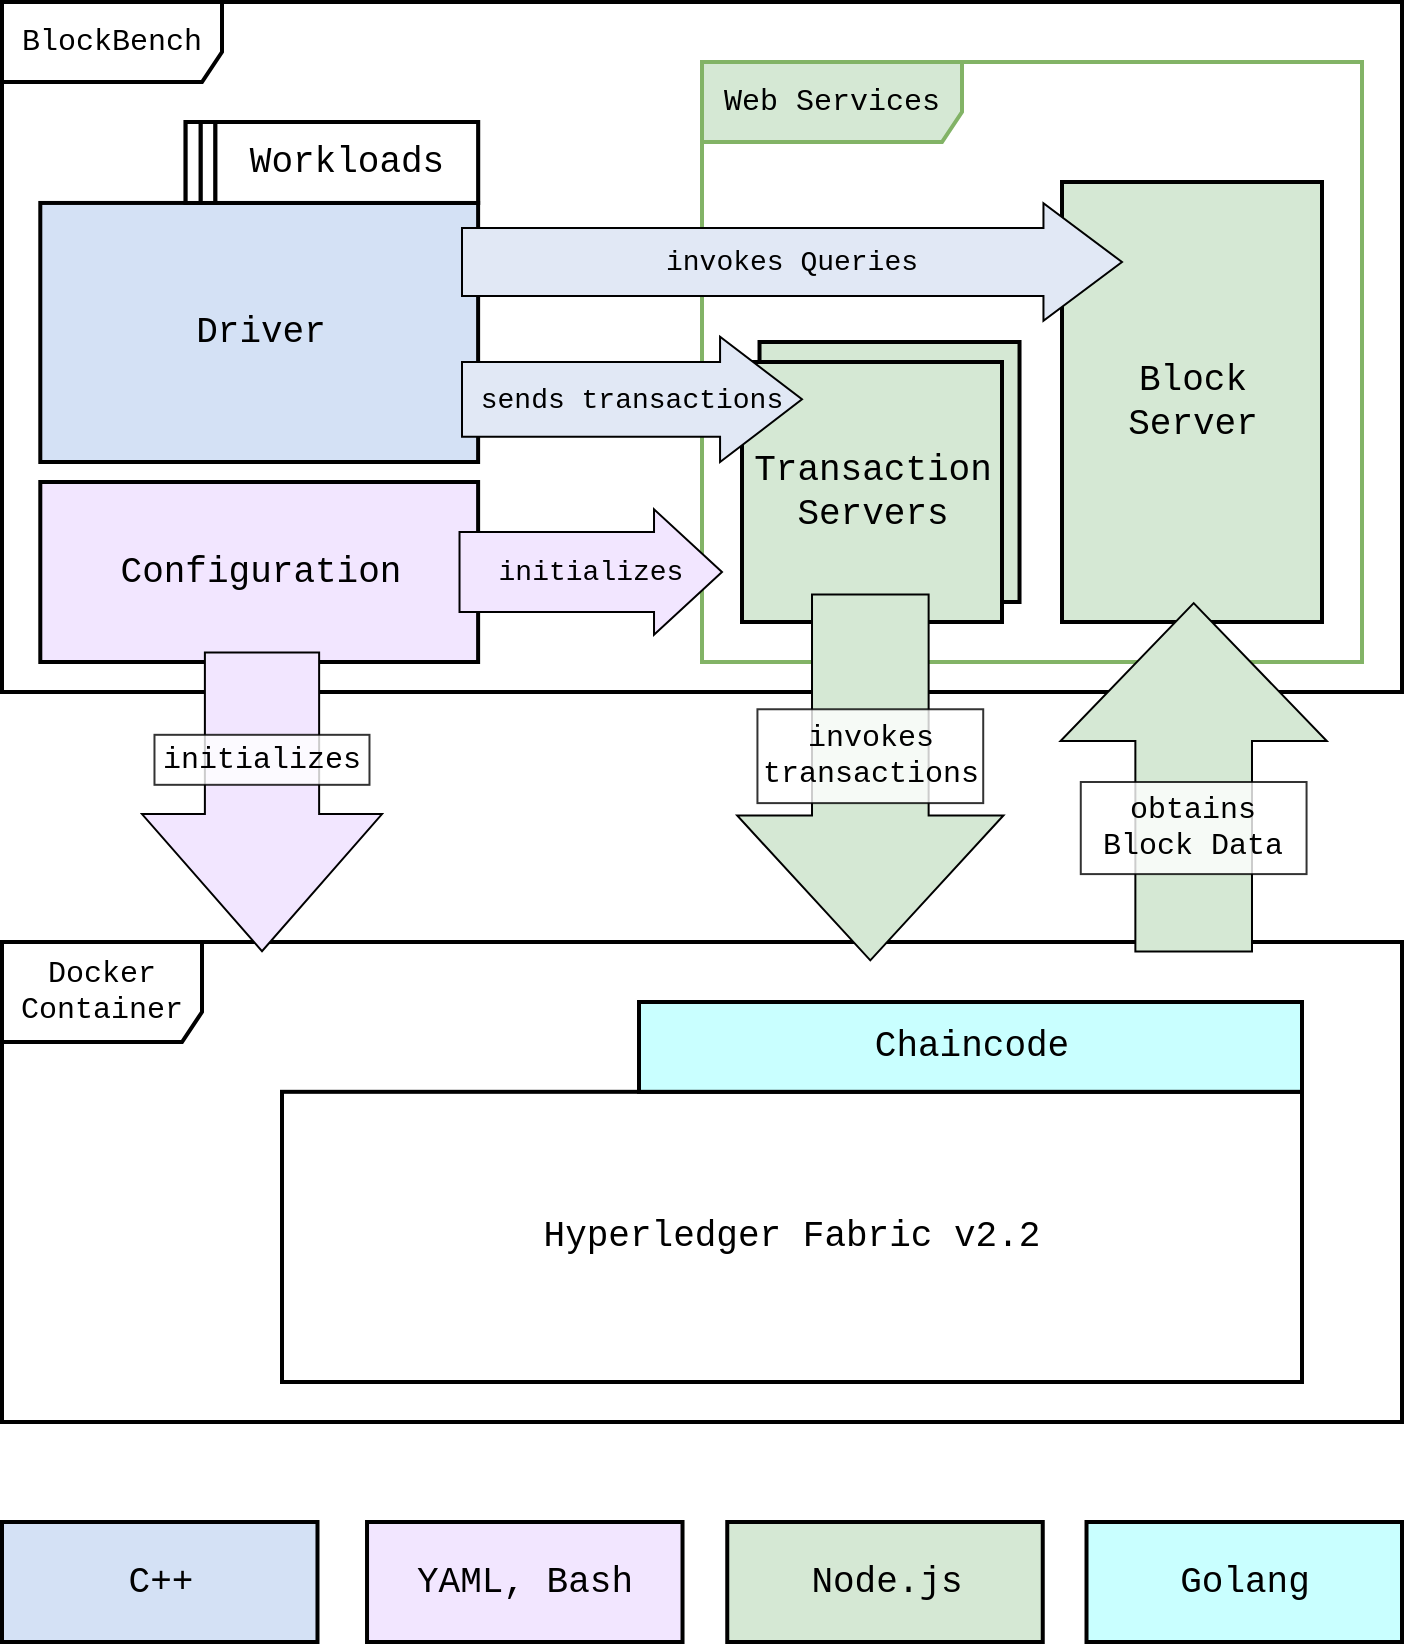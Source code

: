 <mxfile version="13.6.5" type="github">
  <diagram id="MCUedYCyf14W8jVJYuF2" name="Page-1">
    <mxGraphModel dx="1422" dy="803" grid="1" gridSize="10" guides="1" tooltips="1" connect="1" arrows="1" fold="1" page="1" pageScale="1" pageWidth="850" pageHeight="1100" math="0" shadow="0">
      <root>
        <mxCell id="0" />
        <mxCell id="1" parent="0" />
        <mxCell id="SL-674wUfNVV9EcTPCt0-19" value="BlockBench" style="shape=umlFrame;whiteSpace=wrap;html=1;width=110;height=40;strokeWidth=2;fontFamily=Courier New;fontSize=15;" parent="1" vertex="1">
          <mxGeometry x="40" y="30" width="700" height="345" as="geometry" />
        </mxCell>
        <mxCell id="SL-674wUfNVV9EcTPCt0-37" value="Web Services" style="shape=umlFrame;whiteSpace=wrap;html=1;width=130;height=40;strokeWidth=2;fontFamily=Courier New;fontSize=15;fillColor=#d5e8d4;strokeColor=#82b366;" parent="1" vertex="1">
          <mxGeometry x="390" y="60" width="330" height="300" as="geometry" />
        </mxCell>
        <mxCell id="SL-674wUfNVV9EcTPCt0-52" value="" style="html=1;strokeWidth=2;fontFamily=Courier New;fontSize=18;rounded=0;fillColor=#d5e8d4;" parent="1" vertex="1">
          <mxGeometry x="418.76" y="200" width="130" height="130" as="geometry" />
        </mxCell>
        <mxCell id="SL-674wUfNVV9EcTPCt0-21" value="&lt;div style=&quot;font-size: 18px&quot;&gt;Transaction&lt;/div&gt;&lt;div style=&quot;font-size: 18px&quot;&gt;Servers&lt;br style=&quot;font-size: 18px&quot;&gt;&lt;/div&gt;" style="html=1;strokeWidth=2;fontFamily=Courier New;fontSize=18;rounded=0;fillColor=#d5e8d4;" parent="1" vertex="1">
          <mxGeometry x="410" y="210" width="130" height="130" as="geometry" />
        </mxCell>
        <mxCell id="SL-674wUfNVV9EcTPCt0-18" value="Docker Container" style="shape=umlFrame;whiteSpace=wrap;html=1;width=100;height=50;strokeWidth=2;fontFamily=Courier New;fontSize=15;" parent="1" vertex="1">
          <mxGeometry x="40" y="500" width="700" height="240" as="geometry" />
        </mxCell>
        <mxCell id="SL-674wUfNVV9EcTPCt0-20" value="Configuration" style="html=1;strokeWidth=2;fontFamily=Courier New;fontSize=18;rounded=0;fillColor=#F2E6FF;" parent="1" vertex="1">
          <mxGeometry x="59.15" y="270" width="218.91" height="90" as="geometry" />
        </mxCell>
        <mxCell id="SL-674wUfNVV9EcTPCt0-22" value="" style="group" parent="1" vertex="1" connectable="0">
          <mxGeometry x="180" y="530" width="510" height="190" as="geometry" />
        </mxCell>
        <mxCell id="SL-674wUfNVV9EcTPCt0-23" value="Hyperledger Fabric v2.2" style="rounded=0;whiteSpace=wrap;html=1;strokeWidth=2;fontFamily=Courier New;fontSize=18;" parent="SL-674wUfNVV9EcTPCt0-22" vertex="1">
          <mxGeometry y="44.909" width="510.0" height="145.091" as="geometry" />
        </mxCell>
        <mxCell id="SL-674wUfNVV9EcTPCt0-24" value="Chaincode" style="rounded=0;whiteSpace=wrap;html=1;strokeWidth=2;fontFamily=Courier New;fontSize=18;fillColor=#C9FFFF;" parent="SL-674wUfNVV9EcTPCt0-22" vertex="1">
          <mxGeometry x="178.5" width="331.5" height="44.909" as="geometry" />
        </mxCell>
        <mxCell id="SL-674wUfNVV9EcTPCt0-29" value="" style="html=1;strokeWidth=1;fontFamily=Courier New;fontSize=18;" parent="1" vertex="1">
          <mxGeometry x="225.12" y="150" width="7.44" height="39.38" as="geometry" />
        </mxCell>
        <mxCell id="SL-674wUfNVV9EcTPCt0-35" value="" style="group;" parent="1" vertex="1" connectable="0">
          <mxGeometry x="410" y="309.59" width="155.62" height="195" as="geometry" />
        </mxCell>
        <mxCell id="SL-674wUfNVV9EcTPCt0-27" value="" style="shape=singleArrow;whiteSpace=wrap;html=1;arrowWidth=0.438;arrowSize=0.396;rotation=90;strokeWidth=1;fontFamily=Courier New;fontSize=18;fillColor=#D5E8D4;" parent="SL-674wUfNVV9EcTPCt0-35" vertex="1">
          <mxGeometry x="-27.3" y="41.57" width="182.92" height="133.13" as="geometry" />
        </mxCell>
        <mxCell id="SL-674wUfNVV9EcTPCt0-28" value="invokes transactions " style="rounded=0;whiteSpace=wrap;html=1;sketch=0;strokeWidth=1;gradientColor=none;fontFamily=Courier New;fontSize=15;opacity=80;" parent="SL-674wUfNVV9EcTPCt0-35" vertex="1">
          <mxGeometry x="7.72" y="74.04" width="112.89" height="46.93" as="geometry" />
        </mxCell>
        <mxCell id="SL-674wUfNVV9EcTPCt0-36" value="&lt;div style=&quot;font-size: 18px&quot;&gt;Block&lt;br&gt;&lt;/div&gt;&lt;div style=&quot;font-size: 18px&quot;&gt;Server&lt;br style=&quot;font-size: 18px&quot;&gt;&lt;/div&gt;" style="html=1;strokeWidth=2;fontFamily=Courier New;fontSize=18;rounded=0;fillColor=#D5E8D4;" parent="1" vertex="1">
          <mxGeometry x="570" y="120" width="130" height="220" as="geometry" />
        </mxCell>
        <mxCell id="SL-674wUfNVV9EcTPCt0-43" value="" style="group;rotation=-180;" parent="1" vertex="1" connectable="0">
          <mxGeometry x="548.76" y="326.05" width="151.24" height="195" as="geometry" />
        </mxCell>
        <mxCell id="SL-674wUfNVV9EcTPCt0-44" value="" style="shape=singleArrow;whiteSpace=wrap;html=1;arrowWidth=0.438;arrowSize=0.396;rotation=-90;strokeWidth=1;fontFamily=Courier New;fontSize=18;fillColor=#D5E8D4;" parent="SL-674wUfNVV9EcTPCt0-43" vertex="1">
          <mxGeometry y="25" width="174.16" height="133.13" as="geometry" />
        </mxCell>
        <mxCell id="SL-674wUfNVV9EcTPCt0-41" value="obtains Block Data" style="rounded=0;whiteSpace=wrap;html=1;sketch=0;strokeWidth=1;gradientColor=none;fontFamily=Courier New;fontSize=15;opacity=80;" parent="SL-674wUfNVV9EcTPCt0-43" vertex="1">
          <mxGeometry x="30.63" y="93.95" width="112.89" height="46.05" as="geometry" />
        </mxCell>
        <mxCell id="SL-674wUfNVV9EcTPCt0-49" value="" style="group;strokeWidth=2;" parent="1" vertex="1" connectable="0">
          <mxGeometry x="59.15" y="100" width="270" height="166.4" as="geometry" />
        </mxCell>
        <mxCell id="SL-674wUfNVV9EcTPCt0-31" value="Driver" style="html=1;strokeWidth=2;fontFamily=Courier New;fontSize=18;fillColor=#D4E1F5;" parent="SL-674wUfNVV9EcTPCt0-49" vertex="1">
          <mxGeometry y="30.476" width="218.91" height="129.524" as="geometry" />
        </mxCell>
        <mxCell id="SL-674wUfNVV9EcTPCt0-50" value="" style="group;strokeWidth=2;strokeColor=#000000;" parent="SL-674wUfNVV9EcTPCt0-49" vertex="1" connectable="0">
          <mxGeometry x="72.68" y="-10" width="146.23" height="40.484" as="geometry" />
        </mxCell>
        <mxCell id="SL-674wUfNVV9EcTPCt0-38" value="" style="html=1;strokeWidth=2;fontFamily=Courier New;fontSize=18;" parent="SL-674wUfNVV9EcTPCt0-50" vertex="1">
          <mxGeometry x="7.44" width="7.44" height="40.484" as="geometry" />
        </mxCell>
        <mxCell id="SL-674wUfNVV9EcTPCt0-32" value="Workloads" style="html=1;strokeWidth=2;fontFamily=Courier New;fontSize=18;" parent="SL-674wUfNVV9EcTPCt0-50" vertex="1">
          <mxGeometry x="14.884" width="131.346" height="40.479" as="geometry" />
        </mxCell>
        <mxCell id="SL-674wUfNVV9EcTPCt0-33" value="" style="html=1;strokeWidth=2;fontFamily=Courier New;fontSize=18;" parent="SL-674wUfNVV9EcTPCt0-50" vertex="1">
          <mxGeometry width="7.44" height="40.484" as="geometry" />
        </mxCell>
        <mxCell id="SL-674wUfNVV9EcTPCt0-48" value="&lt;div&gt;invokes Queries&lt;br&gt;&lt;/div&gt;" style="shape=singleArrow;whiteSpace=wrap;html=1;arrowWidth=0.579;arrowSize=0.119;strokeWidth=1;fontFamily=Courier New;fontSize=14;align=center;fillColor=#E1E8F5;" parent="1" vertex="1">
          <mxGeometry x="270" y="130.63" width="330" height="58.75" as="geometry" />
        </mxCell>
        <mxCell id="SL-674wUfNVV9EcTPCt0-54" value="" style="group" parent="1" vertex="1" connectable="0">
          <mxGeometry x="110.005" y="355.225" width="120.0" height="149.37" as="geometry" />
        </mxCell>
        <mxCell id="SL-674wUfNVV9EcTPCt0-25" value="" style="shape=singleArrow;whiteSpace=wrap;html=1;arrowWidth=0.476;arrowSize=0.459;rotation=90;strokeWidth=1;fontFamily=Courier New;fontSize=18;fillColor=#F2E6FF;" parent="SL-674wUfNVV9EcTPCt0-54" vertex="1">
          <mxGeometry x="-14.685" y="14.685" width="149.37" height="120" as="geometry" />
        </mxCell>
        <mxCell id="SL-674wUfNVV9EcTPCt0-26" value="initializes" style="rounded=0;whiteSpace=wrap;html=1;sketch=0;strokeWidth=1;gradientColor=none;fontFamily=Courier New;fontSize=15;opacity=80;" parent="SL-674wUfNVV9EcTPCt0-54" vertex="1">
          <mxGeometry x="6.235" y="41.185" width="107.5" height="25" as="geometry" />
        </mxCell>
        <mxCell id="SL-674wUfNVV9EcTPCt0-55" value="initializes" style="shape=singleArrow;whiteSpace=wrap;html=1;arrowWidth=0.638;arrowSize=0.259;strokeWidth=1;fontFamily=Courier New;fontSize=14;align=center;fillColor=#F2E6FF;" parent="1" vertex="1">
          <mxGeometry x="268.76" y="283.67" width="131.24" height="62.67" as="geometry" />
        </mxCell>
        <mxCell id="SL-674wUfNVV9EcTPCt0-34" value="&lt;div style=&quot;font-size: 14px&quot;&gt;sends transactions&lt;br style=&quot;font-size: 14px&quot;&gt;&lt;/div&gt;" style="shape=singleArrow;whiteSpace=wrap;html=1;arrowWidth=0.596;arrowSize=0.241;strokeWidth=1;fontFamily=Courier New;fontSize=14;align=center;fillColor=#E1E8F5;" parent="1" vertex="1">
          <mxGeometry x="270" y="197.33" width="170" height="62.67" as="geometry" />
        </mxCell>
        <mxCell id="Ep-9P9s-HMr_xIuFuwrF-3" value="C++" style="html=1;strokeWidth=2;fontFamily=Courier New;fontSize=18;rounded=0;fillColor=#D4E1F5;" vertex="1" parent="1">
          <mxGeometry x="40" y="790" width="157.746" height="60" as="geometry" />
        </mxCell>
        <mxCell id="Ep-9P9s-HMr_xIuFuwrF-4" value="YAML, Bash" style="html=1;strokeWidth=2;fontFamily=Courier New;fontSize=18;rounded=0;fillColor=#F2E6FF;" vertex="1" parent="1">
          <mxGeometry x="222.513" y="790" width="157.746" height="60" as="geometry" />
        </mxCell>
        <mxCell id="Ep-9P9s-HMr_xIuFuwrF-5" value="Node.js" style="html=1;strokeWidth=2;fontFamily=Courier New;fontSize=18;rounded=0;fillColor=#D5E8D4;" vertex="1" parent="1">
          <mxGeometry x="402.63" y="790" width="157.746" height="60" as="geometry" />
        </mxCell>
        <mxCell id="Ep-9P9s-HMr_xIuFuwrF-6" value="Golang" style="html=1;strokeWidth=2;fontFamily=Courier New;fontSize=18;rounded=0;fillColor=#C9FFFF;" vertex="1" parent="1">
          <mxGeometry x="582.254" y="790" width="157.746" height="60" as="geometry" />
        </mxCell>
      </root>
    </mxGraphModel>
  </diagram>
</mxfile>
